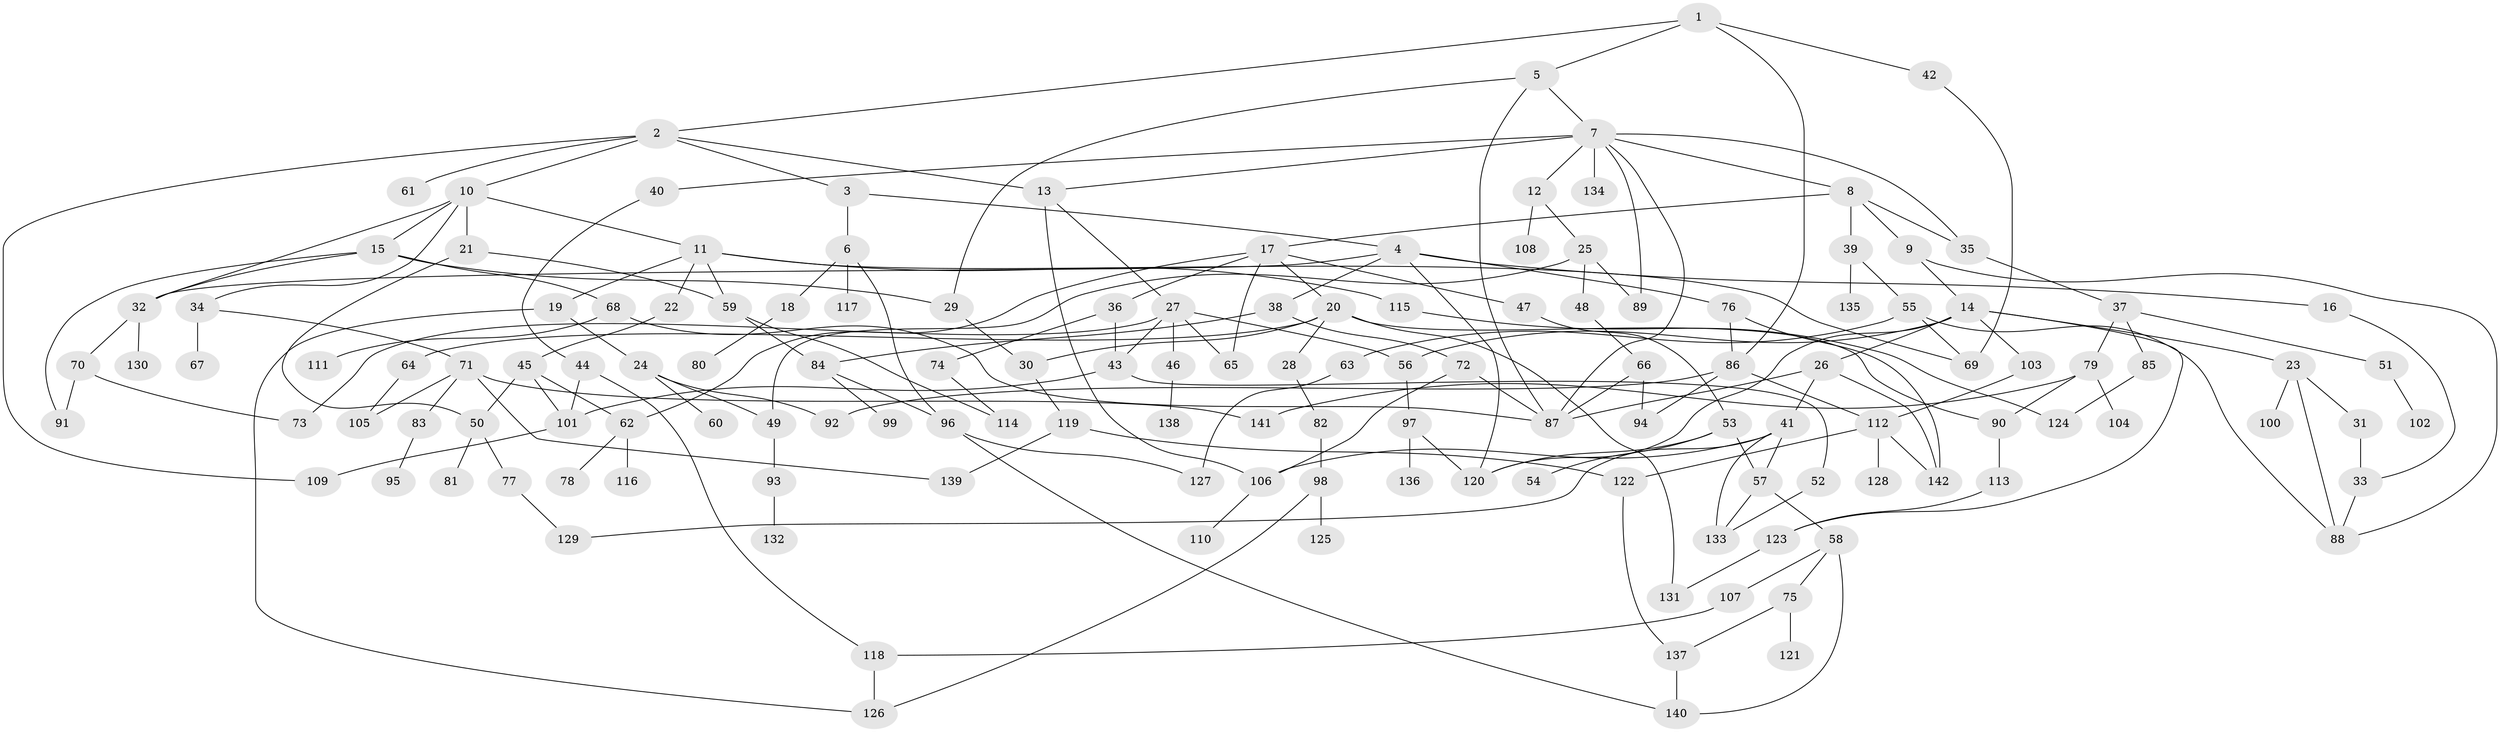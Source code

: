 // coarse degree distribution, {8: 0.023809523809523808, 15: 0.023809523809523808, 2: 0.2619047619047619, 13: 0.023809523809523808, 11: 0.023809523809523808, 10: 0.047619047619047616, 9: 0.023809523809523808, 12: 0.023809523809523808, 3: 0.16666666666666666, 5: 0.07142857142857142, 4: 0.07142857142857142, 1: 0.23809523809523808}
// Generated by graph-tools (version 1.1) at 2025/17/03/04/25 18:17:05]
// undirected, 142 vertices, 204 edges
graph export_dot {
graph [start="1"]
  node [color=gray90,style=filled];
  1;
  2;
  3;
  4;
  5;
  6;
  7;
  8;
  9;
  10;
  11;
  12;
  13;
  14;
  15;
  16;
  17;
  18;
  19;
  20;
  21;
  22;
  23;
  24;
  25;
  26;
  27;
  28;
  29;
  30;
  31;
  32;
  33;
  34;
  35;
  36;
  37;
  38;
  39;
  40;
  41;
  42;
  43;
  44;
  45;
  46;
  47;
  48;
  49;
  50;
  51;
  52;
  53;
  54;
  55;
  56;
  57;
  58;
  59;
  60;
  61;
  62;
  63;
  64;
  65;
  66;
  67;
  68;
  69;
  70;
  71;
  72;
  73;
  74;
  75;
  76;
  77;
  78;
  79;
  80;
  81;
  82;
  83;
  84;
  85;
  86;
  87;
  88;
  89;
  90;
  91;
  92;
  93;
  94;
  95;
  96;
  97;
  98;
  99;
  100;
  101;
  102;
  103;
  104;
  105;
  106;
  107;
  108;
  109;
  110;
  111;
  112;
  113;
  114;
  115;
  116;
  117;
  118;
  119;
  120;
  121;
  122;
  123;
  124;
  125;
  126;
  127;
  128;
  129;
  130;
  131;
  132;
  133;
  134;
  135;
  136;
  137;
  138;
  139;
  140;
  141;
  142;
  1 -- 2;
  1 -- 5;
  1 -- 42;
  1 -- 86;
  2 -- 3;
  2 -- 10;
  2 -- 13;
  2 -- 61;
  2 -- 109;
  3 -- 4;
  3 -- 6;
  4 -- 16;
  4 -- 32;
  4 -- 38;
  4 -- 76;
  4 -- 120;
  5 -- 7;
  5 -- 29;
  5 -- 87;
  6 -- 18;
  6 -- 96;
  6 -- 117;
  7 -- 8;
  7 -- 12;
  7 -- 35;
  7 -- 40;
  7 -- 134;
  7 -- 87;
  7 -- 89;
  7 -- 13;
  8 -- 9;
  8 -- 17;
  8 -- 39;
  8 -- 35;
  9 -- 14;
  9 -- 88;
  10 -- 11;
  10 -- 15;
  10 -- 21;
  10 -- 34;
  10 -- 32;
  11 -- 19;
  11 -- 22;
  11 -- 59;
  11 -- 115;
  11 -- 69;
  12 -- 25;
  12 -- 108;
  13 -- 27;
  13 -- 106;
  14 -- 23;
  14 -- 26;
  14 -- 56;
  14 -- 103;
  14 -- 123;
  14 -- 120;
  15 -- 29;
  15 -- 68;
  15 -- 91;
  15 -- 32;
  16 -- 33;
  17 -- 20;
  17 -- 36;
  17 -- 47;
  17 -- 62;
  17 -- 65;
  18 -- 80;
  19 -- 24;
  19 -- 126;
  20 -- 28;
  20 -- 64;
  20 -- 90;
  20 -- 131;
  20 -- 30;
  21 -- 50;
  21 -- 59;
  22 -- 45;
  23 -- 31;
  23 -- 100;
  23 -- 88;
  24 -- 49;
  24 -- 60;
  24 -- 92;
  25 -- 48;
  25 -- 89;
  25 -- 49;
  26 -- 41;
  26 -- 87;
  26 -- 142;
  27 -- 43;
  27 -- 46;
  27 -- 65;
  27 -- 73;
  27 -- 56;
  28 -- 82;
  29 -- 30;
  30 -- 119;
  31 -- 33;
  32 -- 70;
  32 -- 130;
  33 -- 88;
  34 -- 67;
  34 -- 71;
  35 -- 37;
  36 -- 74;
  36 -- 43;
  37 -- 51;
  37 -- 79;
  37 -- 85;
  38 -- 72;
  38 -- 84;
  39 -- 55;
  39 -- 135;
  40 -- 44;
  41 -- 57;
  41 -- 129;
  41 -- 133;
  41 -- 106;
  42 -- 69;
  43 -- 52;
  43 -- 101;
  44 -- 118;
  44 -- 101;
  45 -- 50;
  45 -- 62;
  45 -- 101;
  46 -- 138;
  47 -- 53;
  48 -- 66;
  49 -- 93;
  50 -- 77;
  50 -- 81;
  51 -- 102;
  52 -- 133;
  53 -- 54;
  53 -- 57;
  53 -- 120;
  55 -- 63;
  55 -- 69;
  55 -- 88;
  56 -- 97;
  57 -- 58;
  57 -- 133;
  58 -- 75;
  58 -- 107;
  58 -- 140;
  59 -- 84;
  59 -- 114;
  62 -- 78;
  62 -- 116;
  63 -- 127;
  64 -- 105;
  66 -- 94;
  66 -- 87;
  68 -- 111;
  68 -- 87;
  70 -- 73;
  70 -- 91;
  71 -- 83;
  71 -- 105;
  71 -- 141;
  71 -- 139;
  72 -- 87;
  72 -- 106;
  74 -- 114;
  75 -- 121;
  75 -- 137;
  76 -- 86;
  76 -- 142;
  77 -- 129;
  79 -- 104;
  79 -- 141;
  79 -- 90;
  82 -- 98;
  83 -- 95;
  84 -- 99;
  84 -- 96;
  85 -- 124;
  86 -- 92;
  86 -- 94;
  86 -- 112;
  90 -- 113;
  93 -- 132;
  96 -- 140;
  96 -- 127;
  97 -- 136;
  97 -- 120;
  98 -- 125;
  98 -- 126;
  101 -- 109;
  103 -- 112;
  106 -- 110;
  107 -- 118;
  112 -- 128;
  112 -- 142;
  112 -- 122;
  113 -- 123;
  115 -- 124;
  118 -- 126;
  119 -- 122;
  119 -- 139;
  122 -- 137;
  123 -- 131;
  137 -- 140;
}
